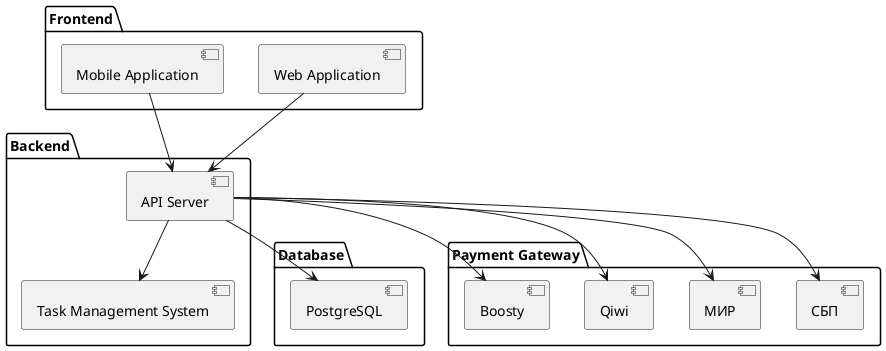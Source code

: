 @startuml
package "Frontend" {
  [Web Application]
  [Mobile Application]
}

package "Backend" {
  [API Server]
  [Task Management System]
}

package "Database" {
  [PostgreSQL]
}

package "Payment Gateway" {
  [СБП]
  [МИР]
  [Qiwi]
  [Boosty]
}

[Web Application] --> [API Server]
[Mobile Application] --> [API Server]
[API Server] --> [PostgreSQL]
[API Server] --> [Task Management System]
[API Server] --> [СБП]
[API Server] --> [МИР]
[API Server] --> [Qiwi]
[API Server] --> [Boosty]
@enduml
